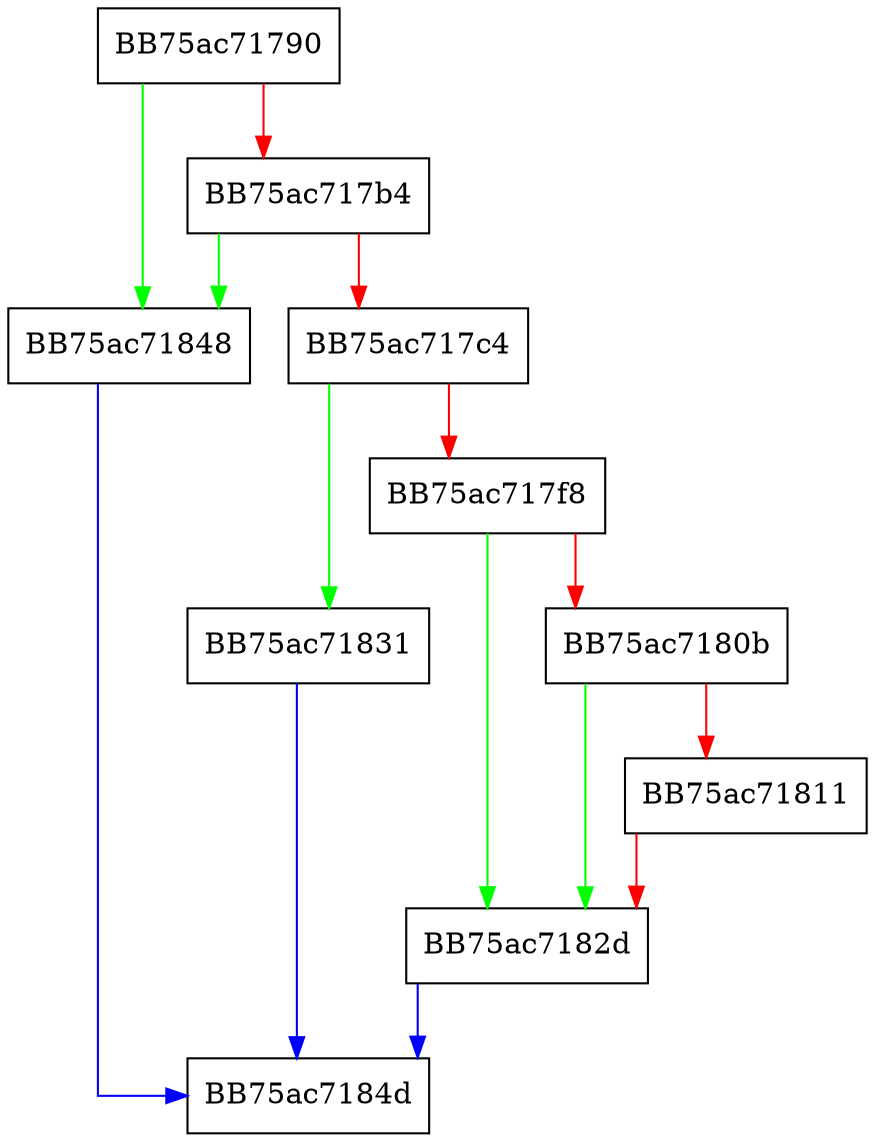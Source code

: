 digraph Read {
  node [shape="box"];
  graph [splines=ortho];
  BB75ac71790 -> BB75ac71848 [color="green"];
  BB75ac71790 -> BB75ac717b4 [color="red"];
  BB75ac717b4 -> BB75ac71848 [color="green"];
  BB75ac717b4 -> BB75ac717c4 [color="red"];
  BB75ac717c4 -> BB75ac71831 [color="green"];
  BB75ac717c4 -> BB75ac717f8 [color="red"];
  BB75ac717f8 -> BB75ac7182d [color="green"];
  BB75ac717f8 -> BB75ac7180b [color="red"];
  BB75ac7180b -> BB75ac7182d [color="green"];
  BB75ac7180b -> BB75ac71811 [color="red"];
  BB75ac71811 -> BB75ac7182d [color="red"];
  BB75ac7182d -> BB75ac7184d [color="blue"];
  BB75ac71831 -> BB75ac7184d [color="blue"];
  BB75ac71848 -> BB75ac7184d [color="blue"];
}
